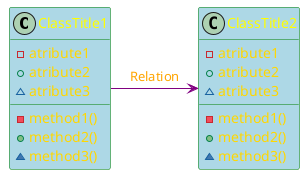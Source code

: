 {
  "sha1": "gbplxkyqg8n39v2dvbt2eyf8ohlv5z",
  "insertion": {
    "when": "2024-06-01T09:03:07.555Z",
    "url": "https://forum.plantuml.net/10864/fontcolor-for-enteties-in-class-diagrams",
    "user": "plantuml@gmail.com"
  }
}
@startuml
	skinparam class{
	AttributeFontColor gold
	BackgroundColor LightBlue
	FontColor Yellow
	BorderColor Green
	ArrowColor Purple
	ArrowFontColor Orange
}
class "ClassTitle1" as C1{
	-atribute1
	+atribute2
	~atribute3
	-method1()
	+method2()
	~method3()
}
class "ClassTitle2" as C2{
	-atribute1
	+atribute2
	~atribute3
	-method1()
	+method2()
	~method3()
}
C1 -> C2 : Relation
@enduml
